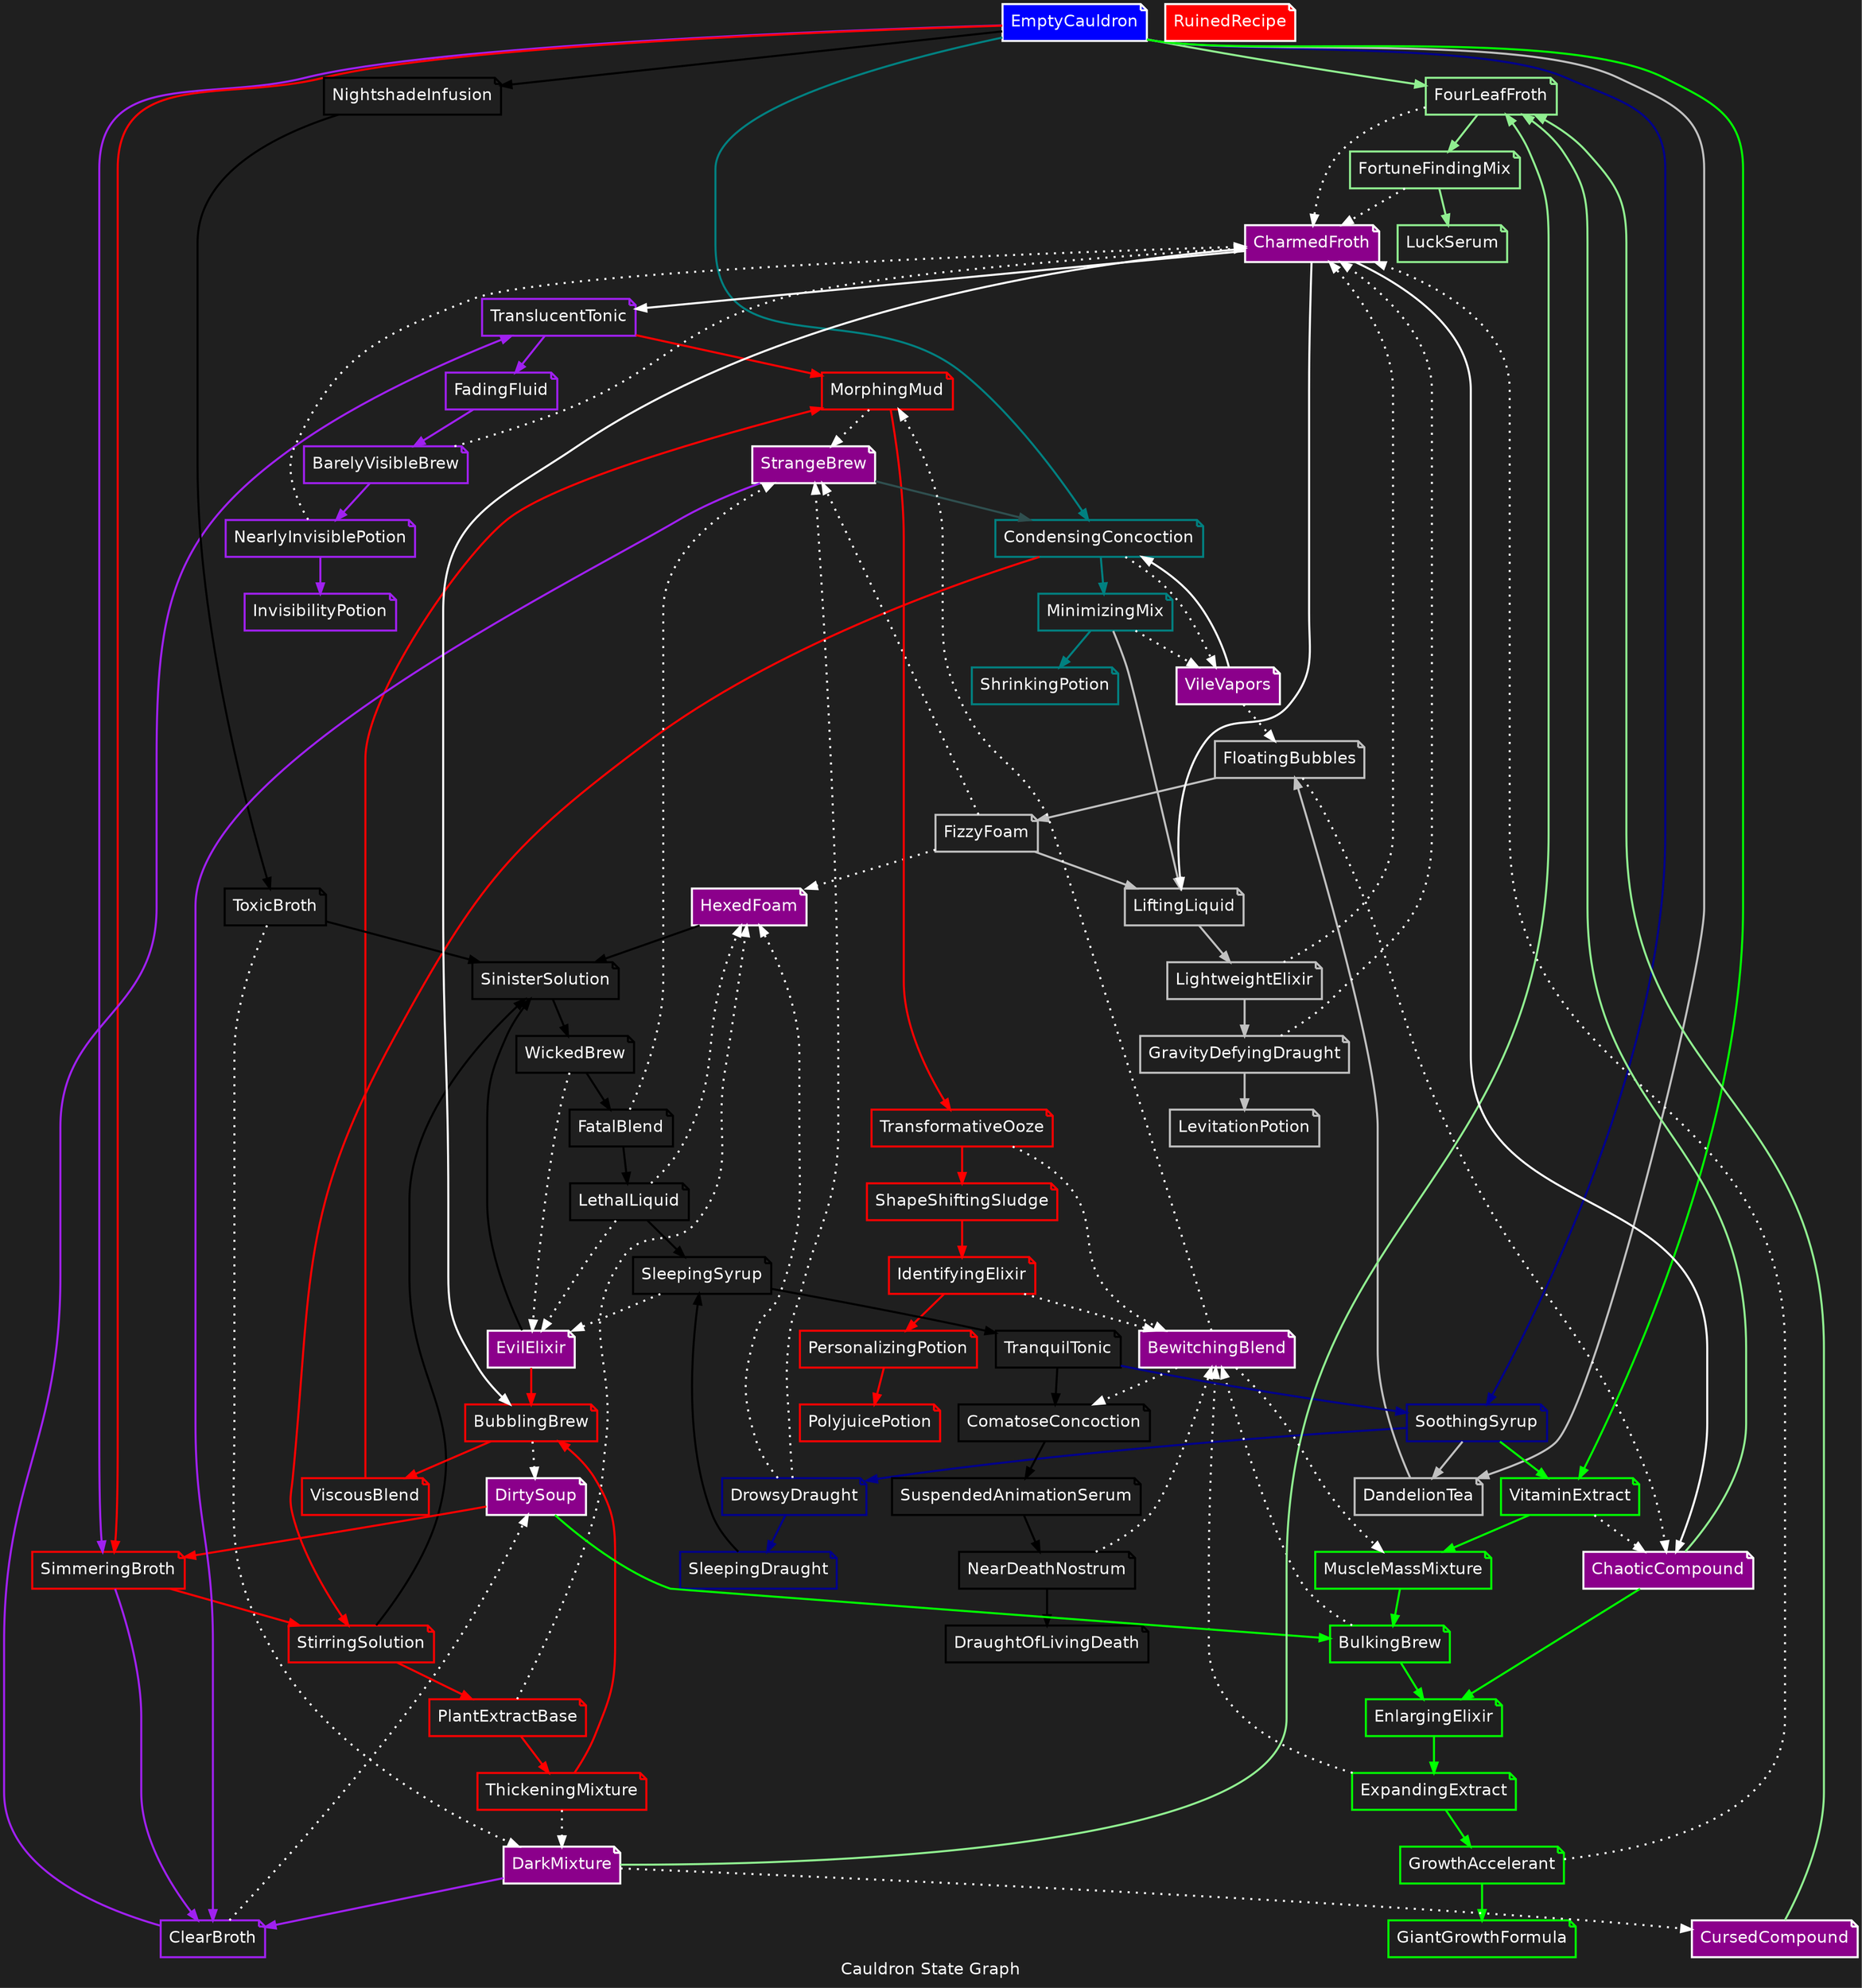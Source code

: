 digraph state_graph {
  // Define the styles
  graph [rankdir = TB; label = "Cauldron State Graph"; fontsize = 16; bgcolor = "#1F1F1F"; fontcolor = "#FFFFFF"; fontname = "Helvetica"; labelfontname = "Helvetica";];
  node [shape = note; fontsize = 16; fontname = "Helvetica"; labelfontname = "Helvetica"; fontcolor = "#FFFFFF"; color = "#FFFFFF"; penwidth = 2.0;];
  edge [fontsize = 16; fontname = "Helvetica"; labelfontname = "Helvetica"; fontcolor = "#FFFFFF"; color = "#FFFFFF"; penwidth = 2.0;];
  
  // -------------------- Materials --------------------
  
  /**
   * Materials
   * - Liquid
   *   - Water
   * - Solid
   *   - Metal
   *     - Iron
   *     - lightgreen
   *     - Silver
   *     - Copper
   *     - Fancy (Base for all other fancy metals if we want to add more)
   *   - Organic
   *     - Wood
   *       - Paper
   *     - Bone
   *     - Flesh
   *     - Leather
   *   - Natural
   *     - Stone
   *     - Dirt
   *     - Sand
   *     - Clay
   *     - Glass
   *     - Gemstones
   *     - Crystal
   *   - Plastic
   * - Gas
   * - Magic Power
   *   - Water Magic
   *   - Fire Magic
   *   - Earth Magic
   *   - Wind Magic
   */
  
  // -------------------- States --------------------
  // Start State
  EmptyCauldron [style = filled;fillcolor = blue;];
  
  // Intermediate States
  // StimulatingSolution [color = red;];
  // VibrantTonic [color = red;];
  
  FourLeafFroth [color = lightgreen;];
  FortuneFindingMix [color = lightgreen;];
  
  CondensingConcoction [color = teal;];
  MinimizingMix [color = teal;];
  
  SoothingSyrup [color = darkblue;];
  DrowsyDraught [color = darkblue;];
  
  // ClarifyingCompound [color = blue;];
  // HonestyElixir [color = blue;];
  
  SimmeringBroth [color = purple;];
  ClearBroth [color = purple;];
  TranslucentTonic [color = purple;];
  FadingFluid [color = purple;];
  BarelyVisibleBrew [color = purple;];
  NearlyInvisiblePotion [color = purple;];
  
  DandelionTea [color = grey;];
  FloatingBubbles [color = grey;];
  FizzyFoam [color = grey;];
  LiftingLiquid [color = grey;];
  LightweightElixir [color = grey;];
  GravityDefyingDraught [color = grey;];
  
  // ShimmeringSolution [color = lightblue;];
  // GlimmeringGlobs[color = lightblue;];
  // VaporizingVapors[color = lightblue;];
  // DisappearingDraught[color = lightblue;];
  // PhazingPotion[color = lightblue;];
  // CrossfadeConcoction[color = lightblue;];
  
  VitaminExtract [color = green;];
  MuscleMassMixture [color = green;];
  BulkingBrew [color = green;];
  EnlargingElixir [color = green;];
  ExpandingExtract [color = green;];
  GrowthAccelerant [color = green;];
  
  // SimmeringBroth [color = orange;];
  // BubblingBrimstone [color = orange;];
  // SearingAcidSolution [color = orange;];
  // FieryConcoction [color = orange;];
  // SmolderingPotion [color = orange;];
  // SmokeSpewingBrew [color = orange;];
  
  SimmeringBroth [color = red;];
  StirringSolution [color = red;];
  PlantExtractBase [color = red;];
  ThickeningMixture [color = red;];
  BubblingBrew [color = red;];
  ViscousBlend [color = red;];
  MorphingMud [color = red;];
  TransformativeOoze [color = red;];
  ShapeShiftingSludge [color = red;];
  IdentifyingElixir [color = red;];
  PersonalizingPotion [color = red;];
  
  NightshadeInfusion [color = black;];
  ToxicBroth [color = black;];
  SinisterSolution [color = black;];
  WickedBrew [color = black;];
  FatalBlend [color = black;];
  LethalLiquid [color = black;];
  SleepingSyrup [color = black;];
  TranquilTonic [color = black;];
  ComatoseConcoction [color = black;];
  SuspendedAnimationSerum [color = black;];
  NearDeathNostrum [color = black;];
  
  // End State
  // EnergyElixir [color = red;];
  LuckSerum [color = lightgreen;];
  ShrinkingPotion [color = teal;];
  SleepingDraught [color = darkblue;];
  // TruthSerum [color = blue;];
  InvisibilityPotion [color = purple;];
  LevitationPotion [color = grey;];
  // TeleportationTincture [color = lightblue;];
  GiantGrowthFormula [color = green;];
  // DragonsBreathBrew [color = orange;];
  PolyjuicePotion [color = red;];
  DraughtOfLivingDeath [color = black;];
  
  // Game Over
  RuinedRecipe [style = filled;fillcolor = red;];
  
  // Inter Recipe States
  DirtySoup [style = filled;fillcolor = darkmagenta;];
  StrangeBrew [style = filled;fillcolor = darkmagenta;];
  DarkMixture [style = filled;fillcolor = darkmagenta;];
  CursedCompound [style = filled;fillcolor = darkmagenta;];
  ChaoticCompound [style = filled;fillcolor = darkmagenta;];
  HexedFoam [style = filled;fillcolor = darkmagenta;];
  CharmedFroth [style = filled;fillcolor = darkmagenta;];
  BewitchingBlend [style = filled;fillcolor = darkmagenta;];
  EvilElixir [style = filled;fillcolor = darkmagenta;];
  VileVapors [style = filled;fillcolor = darkmagenta;];
  
  // -------------------- Potions --------------------
  // difficulty depends on the intended path length
  // length = 3 -> easy
  // length = 3-5 -> medium
  // length = 5+ -> hard
  
  // Energy Elixir
  // EmptyCauldron -> StimulatingSolution [color = red; label=""];
  // StimulatingSolution -> VibrantTonic [color = red; label=""];
  // VibrantTonic -> EnergyElixir [color = red; label=""];
  
  // Luck Serum
  EmptyCauldron -> FourLeafFroth [color = lightgreen; label = "";];
  FourLeafFroth -> FortuneFindingMix [color = lightgreen; label = "";];
  FortuneFindingMix -> LuckSerum [color = lightgreen; label = "";];
  
  // Shrinking Potion
  EmptyCauldron -> CondensingConcoction [color = teal; label = "";];
  CondensingConcoction -> MinimizingMix [color = teal; label = "";];
  MinimizingMix -> ShrinkingPotion [color = teal; label = "";];
  
  // Sleeping Draught
  EmptyCauldron -> SoothingSyrup [color = darkblue; label = "";];
  SoothingSyrup -> DrowsyDraught [color = darkblue; label = "";];
  DrowsyDraught -> SleepingDraught [color = darkblue; label = "";];
  
  // Truth Serum
  // EmptyCauldron -> ClarifyingCompound [color = blue; label=""];
  // ClarifyingCompound -> HonestyElixir [color = blue; label=""];
  // HonestyElixir -> TruthSerum [color = blue; label=""];
  
  // Invisibility Potion
  EmptyCauldron -> SimmeringBroth [color = purple; label = "";];
  SimmeringBroth -> ClearBroth [color = purple; label = "";];
  ClearBroth -> TranslucentTonic [color = purple; label = "";];
  TranslucentTonic -> FadingFluid [color = purple; label = "";];
  FadingFluid -> BarelyVisibleBrew [color = purple; label = "";];
  BarelyVisibleBrew -> NearlyInvisiblePotion [color = purple; label = "";];
  NearlyInvisiblePotion -> InvisibilityPotion [color = purple; label = "";];
  
  // Levitation Potion
  EmptyCauldron -> DandelionTea [color = gray; label = "";];
  DandelionTea -> FloatingBubbles [color = gray; label = "";];
  FloatingBubbles -> FizzyFoam [color = gray; label = "";];
  FizzyFoam -> LiftingLiquid [color = gray; label = "";];
  LiftingLiquid -> LightweightElixir [color = gray; label = "";];
  LightweightElixir -> GravityDefyingDraught [color = gray; label = "";];
  GravityDefyingDraught -> LevitationPotion [color = gray; label = "";];
  
  // Teleportation Tincture
  // EmptyCauldron -> ShimmeringSolution [color = lightblue; label=""];
  // ShimmeringSolution -> GlimmeringGlobs [color = lightblue; label=""];
  // GlimmeringGlobs -> VaporizingVapors [color = lightblue; label=""];
  // VaporizingVapors -> DisappearingDraught [color = lightblue; label=""];
  // DisappearingDraught -> PhazingPotion [color = lightblue; label=""];
  // PhazingPotion -> CrossfadeConcoction [color = lightblue; label=""];
  // CrossfadeConcoction -> TeleportationTincture [color = lightblue; label=""];
  
  // Giant's Growth Formula
  EmptyCauldron -> VitaminExtract [color = green; label = "";];
  VitaminExtract -> MuscleMassMixture [color = green; label = "";];
  MuscleMassMixture -> BulkingBrew [color = green; label = "";];
  BulkingBrew -> EnlargingElixir [color = green; label = "";];
  EnlargingElixir -> ExpandingExtract [color = green; label = "";];
  ExpandingExtract -> GrowthAccelerant [color = green; label = "";];
  GrowthAccelerant -> GiantGrowthFormula [color = green; label = "";];
  
  // Dragon's Breath Brew
  // EmptyCauldron -> SimmeringBroth [color = orange; label=""];
  // SimmeringBroth -> BubblingBrimstone [color = orange; label=""];
  // BubblingBrimstone -> SearingAcidSolution [color = orange; label=""];
  // SearingAcidSolution -> FieryConcoction [color = orange; label=""];
  // FieryConcoction -> SmolderingPotion [color = orange; label=""];
  // SmolderingPotion -> SmokeSpewingBrew [color = orange; label=""];
  // SmokeSpewingBrew -> DragonsBreathBrew [color = orange; label=""];
  
  // Polyjuice Potion
  EmptyCauldron -> SimmeringBroth [color = red; label = "";];
  SimmeringBroth -> StirringSolution [color = red; label = "";];
  StirringSolution -> PlantExtractBase [color = red; label = "";];
  PlantExtractBase -> ThickeningMixture [color = red; label = "";];
  ThickeningMixture -> BubblingBrew [color = red; label = "";];
  BubblingBrew -> ViscousBlend [color = red; label = "";];
  ViscousBlend -> MorphingMud [color = red; label = "";];
  MorphingMud -> TransformativeOoze [color = red; label = "";];
  TransformativeOoze -> ShapeShiftingSludge [color = red; label = "";];
  ShapeShiftingSludge -> IdentifyingElixir [color = red; label = "";];
  IdentifyingElixir -> PersonalizingPotion [color = red; label = "";];
  PersonalizingPotion -> PolyjuicePotion [color = red; label = "";];
  
  // Draught of Living Death
  EmptyCauldron -> NightshadeInfusion [color = black; label = "";];
  NightshadeInfusion -> ToxicBroth [color = black; label = "";];
  ToxicBroth -> SinisterSolution [color = black; label = "";];
  SinisterSolution -> WickedBrew [color = black; label = "";];
  WickedBrew -> FatalBlend [color = black; label = "";];
  FatalBlend -> LethalLiquid [color = black; label = "";];
  LethalLiquid -> SleepingSyrup [color = black; label = "";];
  SleepingSyrup -> TranquilTonic [color = black; label = "";];
  TranquilTonic -> ComatoseConcoction [color = black; label = "";];
  ComatoseConcoction -> SuspendedAnimationSerum [color = black; label = "";];
  SuspendedAnimationSerum -> NearDeathNostrum [color = black; label = "";];
  NearDeathNostrum -> DraughtOfLivingDeath [color = black; label = "";];
  
  // -------------------- Cross Recipe Connections --------------------
  
  SleepingDraught -> SleepingSyrup [color = black; label = "";];
  // has to be a big transition
  StirringSolution -> SinisterSolution [color = black; label = "";];
  TranslucentTonic -> MorphingMud [color = red; label = "";];
  SoothingSyrup -> VitaminExtract [color = green; label = "";];
  SoothingSyrup -> DandelionTea [color = gray; label = "";];
  DrowsyDraught -> StrangeBrew [style = dotted; label = "";];
  TranquilTonic -> SoothingSyrup [color = darkblue; label = "";];
  CondensingConcoction -> StirringSolution [color = red; label = "";];
  MinimizingMix -> LiftingLiquid [color = gray; label = "";];
  
  
  // -------------------- Inter Recipe States --------------------
  // Dirty Soup
  ClearBroth -> DirtySoup [style = dotted; label = "";];
  BubblingBrew -> DirtySoup [style = dotted; label = "";];
  DirtySoup -> SimmeringBroth [color = red; label = "";];
  DirtySoup -> BulkingBrew [color = green; label = "";];
  
  // Strange Brew
  FizzyFoam -> StrangeBrew [style = dotted; label = "";];
  FatalBlend -> StrangeBrew [style = dotted; label = "";];
  MorphingMud -> StrangeBrew [style = dotted; label = "";];
  StrangeBrew -> CondensingConcoction [color = darkslategrey; label = "";];
  StrangeBrew -> ClearBroth [color = purple; label = "";];
  
  // Dark Mixture
  ToxicBroth -> DarkMixture [style = dotted; label = "";];
  ThickeningMixture -> DarkMixture [style = dotted; label = "";];
  DarkMixture -> FourLeafFroth [color = lightgreen; label = "";];
  DarkMixture -> ClearBroth [color = purple; label = "";];
  
  // CursedCompound
  DarkMixture -> CursedCompound [style = dotted; label = "";];
  CursedCompound -> FourLeafFroth [color = lightgreen; label = "";];
  
  // ChaoticCompound
  VitaminExtract -> ChaoticCompound [style = dotted; label = "";];
  FloatingBubbles -> ChaoticCompound [style = dotted; label = "";];
  ChaoticCompound -> FourLeafFroth [color = lightgreen; label = "";];
  ChaoticCompound -> EnlargingElixir [color = green; label = "";];
  
  // Hexed Foam
  FizzyFoam -> HexedFoam [style = dotted; label = "";];
  PlantExtractBase -> HexedFoam [style = dotted; label = "";];
  LethalLiquid -> HexedFoam [style = dotted; label = "";];
  DrowsyDraught -> HexedFoam [style = dotted; label = "";];
  HexedFoam -> SinisterSolution [color = black; label = "";];
  
  // Vile Vapors
  CondensingConcoction -> VileVapors [style = dotted; label = "";];
  MinimizingMix -> VileVapors [style = dotted; label = "";];

  VileVapors -> FloatingBubbles [style = dotted; label = "";];
  VileVapors -> CondensingConcoction [style = teal; label = "";];

  // Evil Elixer
  WickedBrew -> EvilElixir [style = dotted; label = "";];
  LethalLiquid -> EvilElixir [style = dotted; label = "";];
  SleepingSyrup -> EvilElixir [style = dotted; label = "";];

  EvilElixir -> SinisterSolution [color = black; label = "";];
  EvilElixir -> BubblingBrew [color = red; label = "";];

  // Bewitching Blend
  TransformativeOoze -> BewitchingBlend[style = dotted; label = "";];
  NearDeathNostrum -> BewitchingBlend[style = dotted; label = "";];
  IdentifyingElixir -> BewitchingBlend[style = dotted; label = "";];
  ExpandingExtract -> BewitchingBlend[style = dotted; label = "";];
  BulkingBrew -> BewitchingBlend[style = dotted; label = "";];

  BewitchingBlend -> MuscleMassMixture[style = dotted; label = "";];
  BewitchingBlend -> MorphingMud[style = dotted; label = "";];
  BewitchingBlend -> ComatoseConcoction[style = dotted; label = "";];

  // Charmed Froth 
  LightweightElixir -> CharmedFroth[style = dotted; label = "";];
  GravityDefyingDraught -> CharmedFroth[style = dotted; label = "";];
  BarelyVisibleBrew -> CharmedFroth[style = dotted; label = "";];
  NearlyInvisiblePotion -> CharmedFroth[style = dotted; label = "";];
  FourLeafFroth -> CharmedFroth[style = dotted; label = "";];
  FortuneFindingMix -> CharmedFroth[style = dotted; label = "";];
  GrowthAccelerant -> CharmedFroth[style = dotted; label = "";];

  CharmedFroth -> BubblingBrew
  CharmedFroth -> ChaoticCompound
  CharmedFroth -> TranslucentTonic
  CharmedFroth -> LiftingLiquid

}